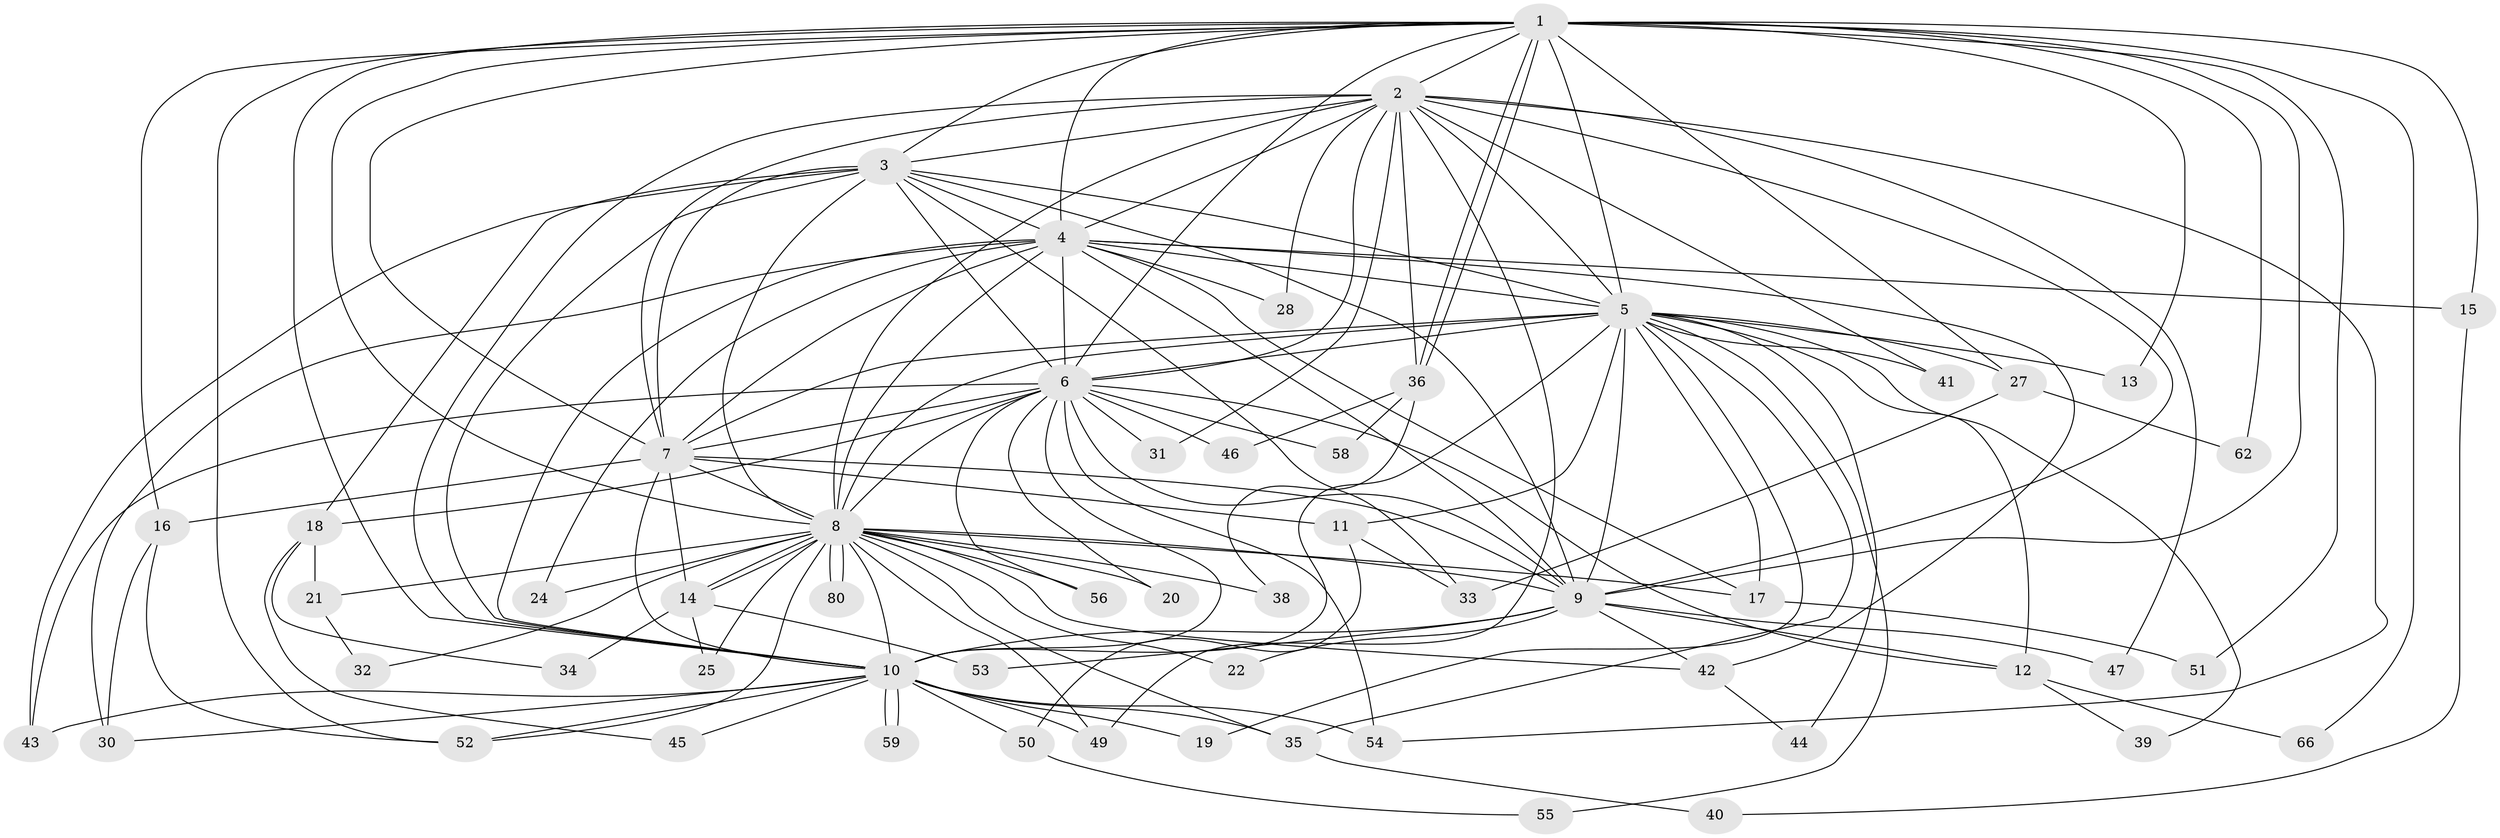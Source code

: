 // original degree distribution, {19: 0.0125, 16: 0.0125, 13: 0.025, 15: 0.0125, 21: 0.0375, 28: 0.0125, 18: 0.0125, 4: 0.1, 5: 0.0375, 2: 0.5375, 3: 0.1875, 7: 0.0125}
// Generated by graph-tools (version 1.1) at 2025/17/03/04/25 18:17:26]
// undirected, 56 vertices, 150 edges
graph export_dot {
graph [start="1"]
  node [color=gray90,style=filled];
  1;
  2;
  3;
  4;
  5;
  6;
  7;
  8;
  9 [super="+72+77+69+64+29"];
  10 [super="+48"];
  11;
  12;
  13;
  14 [super="+23"];
  15;
  16;
  17 [super="+79"];
  18;
  19;
  20;
  21;
  22 [super="+26"];
  24;
  25;
  27;
  28;
  30 [super="+60"];
  31;
  32;
  33 [super="+65"];
  34;
  35 [super="+37"];
  36 [super="+71"];
  38 [super="+63"];
  39;
  40;
  41;
  42 [super="+68"];
  43 [super="+78"];
  44;
  45;
  46;
  47;
  49 [super="+74"];
  50;
  51;
  52 [super="+57+70"];
  53;
  54 [super="+67"];
  55;
  56;
  58;
  59;
  62;
  66;
  80;
  1 -- 2;
  1 -- 3;
  1 -- 4;
  1 -- 5;
  1 -- 6;
  1 -- 7;
  1 -- 8;
  1 -- 9;
  1 -- 10;
  1 -- 13;
  1 -- 15;
  1 -- 16;
  1 -- 27;
  1 -- 36;
  1 -- 36;
  1 -- 51;
  1 -- 62;
  1 -- 66;
  1 -- 52;
  2 -- 3;
  2 -- 4;
  2 -- 5;
  2 -- 6;
  2 -- 7;
  2 -- 8;
  2 -- 9;
  2 -- 10;
  2 -- 28;
  2 -- 31;
  2 -- 41;
  2 -- 47;
  2 -- 54;
  2 -- 49;
  2 -- 36;
  3 -- 4;
  3 -- 5;
  3 -- 6;
  3 -- 7;
  3 -- 8;
  3 -- 9;
  3 -- 10 [weight=2];
  3 -- 18;
  3 -- 33;
  3 -- 43;
  4 -- 5;
  4 -- 6;
  4 -- 7;
  4 -- 8;
  4 -- 9;
  4 -- 10;
  4 -- 15;
  4 -- 17;
  4 -- 24;
  4 -- 28;
  4 -- 30;
  4 -- 42;
  5 -- 6;
  5 -- 7;
  5 -- 8;
  5 -- 9;
  5 -- 10 [weight=2];
  5 -- 11;
  5 -- 12;
  5 -- 13;
  5 -- 19;
  5 -- 27;
  5 -- 39;
  5 -- 41;
  5 -- 44;
  5 -- 55;
  5 -- 17;
  5 -- 35;
  6 -- 7;
  6 -- 8;
  6 -- 9 [weight=3];
  6 -- 10;
  6 -- 12;
  6 -- 18;
  6 -- 20;
  6 -- 31;
  6 -- 46;
  6 -- 54 [weight=2];
  6 -- 56;
  6 -- 58;
  6 -- 43;
  7 -- 8;
  7 -- 9 [weight=2];
  7 -- 10;
  7 -- 11;
  7 -- 16;
  7 -- 14;
  8 -- 9;
  8 -- 10 [weight=2];
  8 -- 14;
  8 -- 14;
  8 -- 17;
  8 -- 20;
  8 -- 21;
  8 -- 22 [weight=2];
  8 -- 24;
  8 -- 25;
  8 -- 32;
  8 -- 35;
  8 -- 38;
  8 -- 49;
  8 -- 52;
  8 -- 56;
  8 -- 80;
  8 -- 80;
  8 -- 42;
  9 -- 10;
  9 -- 22 [weight=2];
  9 -- 42;
  9 -- 47;
  9 -- 53;
  9 -- 12;
  10 -- 19;
  10 -- 35;
  10 -- 43;
  10 -- 45;
  10 -- 49;
  10 -- 50;
  10 -- 59;
  10 -- 59;
  10 -- 54;
  10 -- 52;
  10 -- 30;
  11 -- 50;
  11 -- 33;
  12 -- 39;
  12 -- 66;
  14 -- 25;
  14 -- 34;
  14 -- 53;
  15 -- 40;
  16 -- 30;
  16 -- 52;
  17 -- 51;
  18 -- 21;
  18 -- 34;
  18 -- 45;
  21 -- 32;
  27 -- 33;
  27 -- 62;
  35 -- 40;
  36 -- 38 [weight=2];
  36 -- 46;
  36 -- 58;
  42 -- 44;
  50 -- 55;
}
